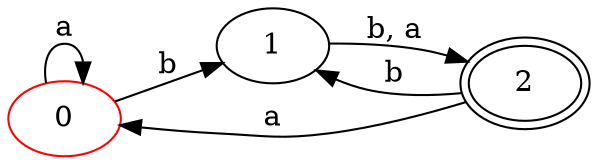 digraph a {
 rankdir=LR
0[ label ="0", color=red ];
0 -> 1 [ label = "b" ];
0 -> 0 [ label = "a" ];
1[ label ="1",];
1 -> 2 [ label = "b, a" ];
2[ label ="2",peripheries=2 ];
2 -> 0 [ label = "a" ];
2 -> 1 [ label = "b" ];
}
